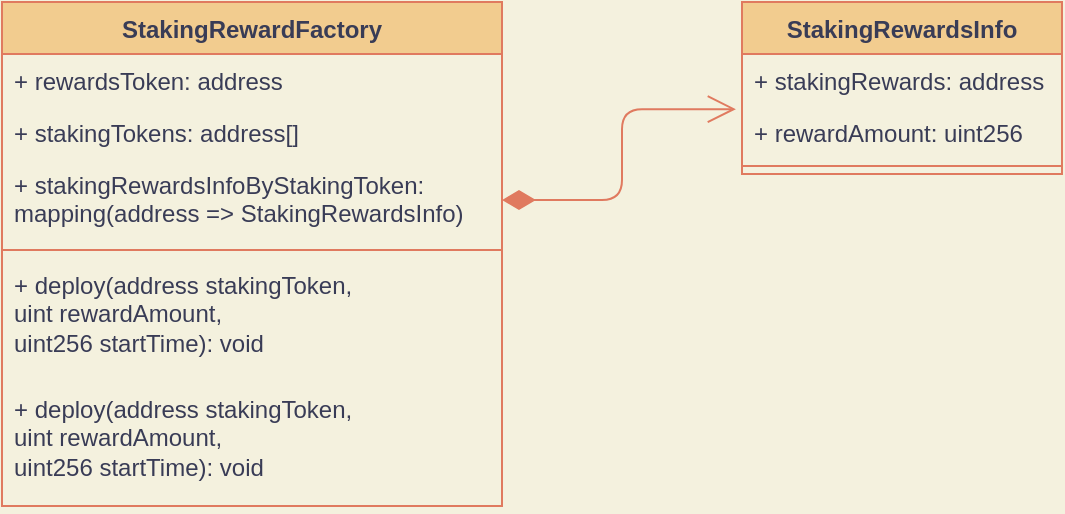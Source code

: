 <mxfile>
    <diagram id="jswmAK12UX1AshvY_wTH" name="Page-1">
        <mxGraphModel dx="846" dy="658" grid="1" gridSize="10" guides="1" tooltips="1" connect="1" arrows="1" fold="1" page="1" pageScale="1" pageWidth="827" pageHeight="1169" background="#F4F1DE" math="0" shadow="0">
            <root>
                <mxCell id="0"/>
                <mxCell id="1" parent="0"/>
                <mxCell id="2" value="StakingRewardFactory" style="swimlane;fontStyle=1;align=center;verticalAlign=top;childLayout=stackLayout;horizontal=1;startSize=26;horizontalStack=0;resizeParent=1;resizeParentMax=0;resizeLast=0;collapsible=1;marginBottom=0;fillColor=#F2CC8F;strokeColor=#E07A5F;fontColor=#393C56;" vertex="1" parent="1">
                    <mxGeometry x="40" y="40" width="250" height="252" as="geometry"/>
                </mxCell>
                <mxCell id="3" value="+ rewardsToken: address" style="text;strokeColor=none;fillColor=none;align=left;verticalAlign=top;spacingLeft=4;spacingRight=4;overflow=hidden;rotatable=0;points=[[0,0.5],[1,0.5]];portConstraint=eastwest;fontColor=#393C56;" vertex="1" parent="2">
                    <mxGeometry y="26" width="250" height="26" as="geometry"/>
                </mxCell>
                <mxCell id="6" value="+ stakingTokens: address[]" style="text;strokeColor=none;fillColor=none;align=left;verticalAlign=top;spacingLeft=4;spacingRight=4;overflow=hidden;rotatable=0;points=[[0,0.5],[1,0.5]];portConstraint=eastwest;fontColor=#393C56;" vertex="1" parent="2">
                    <mxGeometry y="52" width="250" height="26" as="geometry"/>
                </mxCell>
                <mxCell id="12" value="+ stakingRewardsInfoByStakingToken: &#10;mapping(address =&gt; StakingRewardsInfo)" style="text;strokeColor=none;fillColor=none;align=left;verticalAlign=top;spacingLeft=4;spacingRight=4;overflow=hidden;rotatable=0;points=[[0,0.5],[1,0.5]];portConstraint=eastwest;fontColor=#393C56;" vertex="1" parent="2">
                    <mxGeometry y="78" width="250" height="42" as="geometry"/>
                </mxCell>
                <mxCell id="4" value="" style="line;strokeWidth=1;fillColor=none;align=left;verticalAlign=middle;spacingTop=-1;spacingLeft=3;spacingRight=3;rotatable=0;labelPosition=right;points=[];portConstraint=eastwest;labelBackgroundColor=#F4F1DE;strokeColor=#E07A5F;fontColor=#393C56;" vertex="1" parent="2">
                    <mxGeometry y="120" width="250" height="8" as="geometry"/>
                </mxCell>
                <mxCell id="5" value="+ deploy(address stakingToken, &lt;br&gt;uint rewardAmount, &lt;br&gt;uint256 startTime): void" style="text;strokeColor=none;fillColor=none;align=left;verticalAlign=top;spacingLeft=4;spacingRight=4;overflow=hidden;rotatable=0;points=[[0,0.5],[1,0.5]];portConstraint=eastwest;fontColor=#393C56;html=1;" vertex="1" parent="2">
                    <mxGeometry y="128" width="250" height="62" as="geometry"/>
                </mxCell>
                <mxCell id="14" value="+ deploy(address stakingToken, &lt;br&gt;uint rewardAmount, &lt;br&gt;uint256 startTime): void" style="text;strokeColor=none;fillColor=none;align=left;verticalAlign=top;spacingLeft=4;spacingRight=4;overflow=hidden;rotatable=0;points=[[0,0.5],[1,0.5]];portConstraint=eastwest;fontColor=#393C56;html=1;" vertex="1" parent="2">
                    <mxGeometry y="190" width="250" height="62" as="geometry"/>
                </mxCell>
                <mxCell id="7" value="StakingRewardsInfo" style="swimlane;fontStyle=1;align=center;verticalAlign=top;childLayout=stackLayout;horizontal=1;startSize=26;horizontalStack=0;resizeParent=1;resizeParentMax=0;resizeLast=0;collapsible=1;marginBottom=0;fillColor=#F2CC8F;strokeColor=#E07A5F;fontColor=#393C56;" vertex="1" parent="1">
                    <mxGeometry x="410" y="40" width="160" height="86" as="geometry"/>
                </mxCell>
                <mxCell id="8" value="+ stakingRewards: address" style="text;strokeColor=none;fillColor=none;align=left;verticalAlign=top;spacingLeft=4;spacingRight=4;overflow=hidden;rotatable=0;points=[[0,0.5],[1,0.5]];portConstraint=eastwest;fontColor=#393C56;labelBackgroundColor=none;" vertex="1" parent="7">
                    <mxGeometry y="26" width="160" height="26" as="geometry"/>
                </mxCell>
                <mxCell id="9" value="+ rewardAmount: uint256" style="text;strokeColor=none;fillColor=none;align=left;verticalAlign=top;spacingLeft=4;spacingRight=4;overflow=hidden;rotatable=0;points=[[0,0.5],[1,0.5]];portConstraint=eastwest;fontColor=#393C56;" vertex="1" parent="7">
                    <mxGeometry y="52" width="160" height="26" as="geometry"/>
                </mxCell>
                <mxCell id="10" value="" style="line;strokeWidth=1;fillColor=none;align=left;verticalAlign=middle;spacingTop=-1;spacingLeft=3;spacingRight=3;rotatable=0;labelPosition=right;points=[];portConstraint=eastwest;labelBackgroundColor=#F4F1DE;strokeColor=#E07A5F;fontColor=#393C56;" vertex="1" parent="7">
                    <mxGeometry y="78" width="160" height="8" as="geometry"/>
                </mxCell>
                <mxCell id="13" value="" style="endArrow=open;html=1;endSize=12;startArrow=diamondThin;startSize=14;startFill=1;edgeStyle=orthogonalEdgeStyle;align=left;verticalAlign=bottom;strokeColor=#E07A5F;fillColor=#F2CC8F;fontColor=#560505;entryX=-0.019;entryY=1.062;entryDx=0;entryDy=0;entryPerimeter=0;" edge="1" parent="1" source="12" target="8">
                    <mxGeometry x="-1" y="3" relative="1" as="geometry">
                        <mxPoint x="290" y="139" as="sourcePoint"/>
                        <mxPoint x="420" y="138.66" as="targetPoint"/>
                        <Array as="points">
                            <mxPoint x="350" y="139"/>
                            <mxPoint x="350" y="94"/>
                        </Array>
                    </mxGeometry>
                </mxCell>
            </root>
        </mxGraphModel>
    </diagram>
</mxfile>